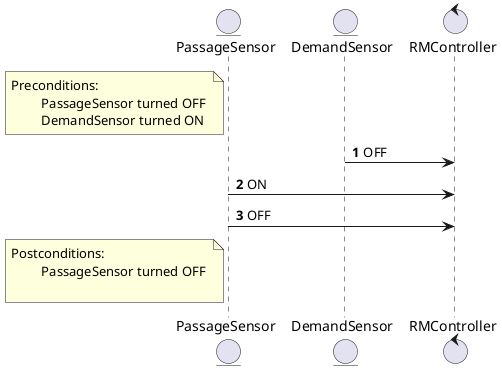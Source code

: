 @startuml
autonumber

'6) The passage sensor can only be turned ON once a car leaves the demand
'sensor shifting from ON to OFF. Another car can only turn the
'passage sensor ON once it has been turned OFF (the previous car joined the mainline).

entity PassageSensor as PS
entity DemandSensor as DS
control RMController as RMC

note left of PS : Preconditions:\n\t PassageSensor turned OFF \n\t DemandSensor turned ON

DS -> RMC : OFF
PS -> RMC : ON
PS -> RMC : OFF

note left of PS : Postconditions:\n\t PassageSensor turned OFF \n\t

@enduml